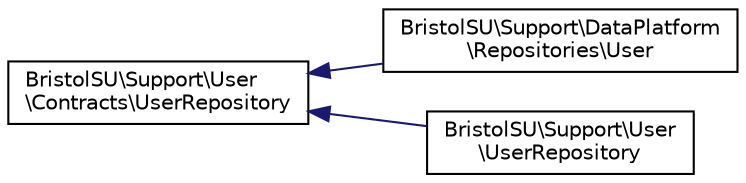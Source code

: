 digraph "Graphical Class Hierarchy"
{
  edge [fontname="Helvetica",fontsize="10",labelfontname="Helvetica",labelfontsize="10"];
  node [fontname="Helvetica",fontsize="10",shape=record];
  rankdir="LR";
  Node0 [label="BristolSU\\Support\\User\l\\Contracts\\UserRepository",height=0.2,width=0.4,color="black", fillcolor="white", style="filled",URL="$interfaceBristolSU_1_1Support_1_1User_1_1Contracts_1_1UserRepository.html"];
  Node0 -> Node1 [dir="back",color="midnightblue",fontsize="10",style="solid",fontname="Helvetica"];
  Node1 [label="BristolSU\\Support\\DataPlatform\l\\Repositories\\User",height=0.2,width=0.4,color="black", fillcolor="white", style="filled",URL="$classBristolSU_1_1Support_1_1DataPlatform_1_1Repositories_1_1User.html"];
  Node0 -> Node2 [dir="back",color="midnightblue",fontsize="10",style="solid",fontname="Helvetica"];
  Node2 [label="BristolSU\\Support\\User\l\\UserRepository",height=0.2,width=0.4,color="black", fillcolor="white", style="filled",URL="$classBristolSU_1_1Support_1_1User_1_1UserRepository.html"];
}
